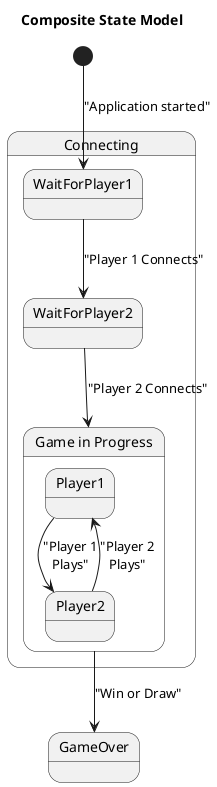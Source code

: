 @startuml

title Composite State Model
state "Connecting" as Connecting {
  WaitForPlayer1 --> WaitForPlayer2 : "Player 1 Connects"
  WaitForPlayer2 --> GameInProgress : "Player 2 Connects"
}
state "Game in Progress" as GameInProgress {
  state Player1
  state Player2
  Player1 --> Player2: "Player 1\nPlays"
  Player2 --> Player1: "Player 2\nPlays"
}



[*] -->  WaitForPlayer1 : "Application started"
GameInProgress --> GameOver : "Win or Draw"
@enduml

